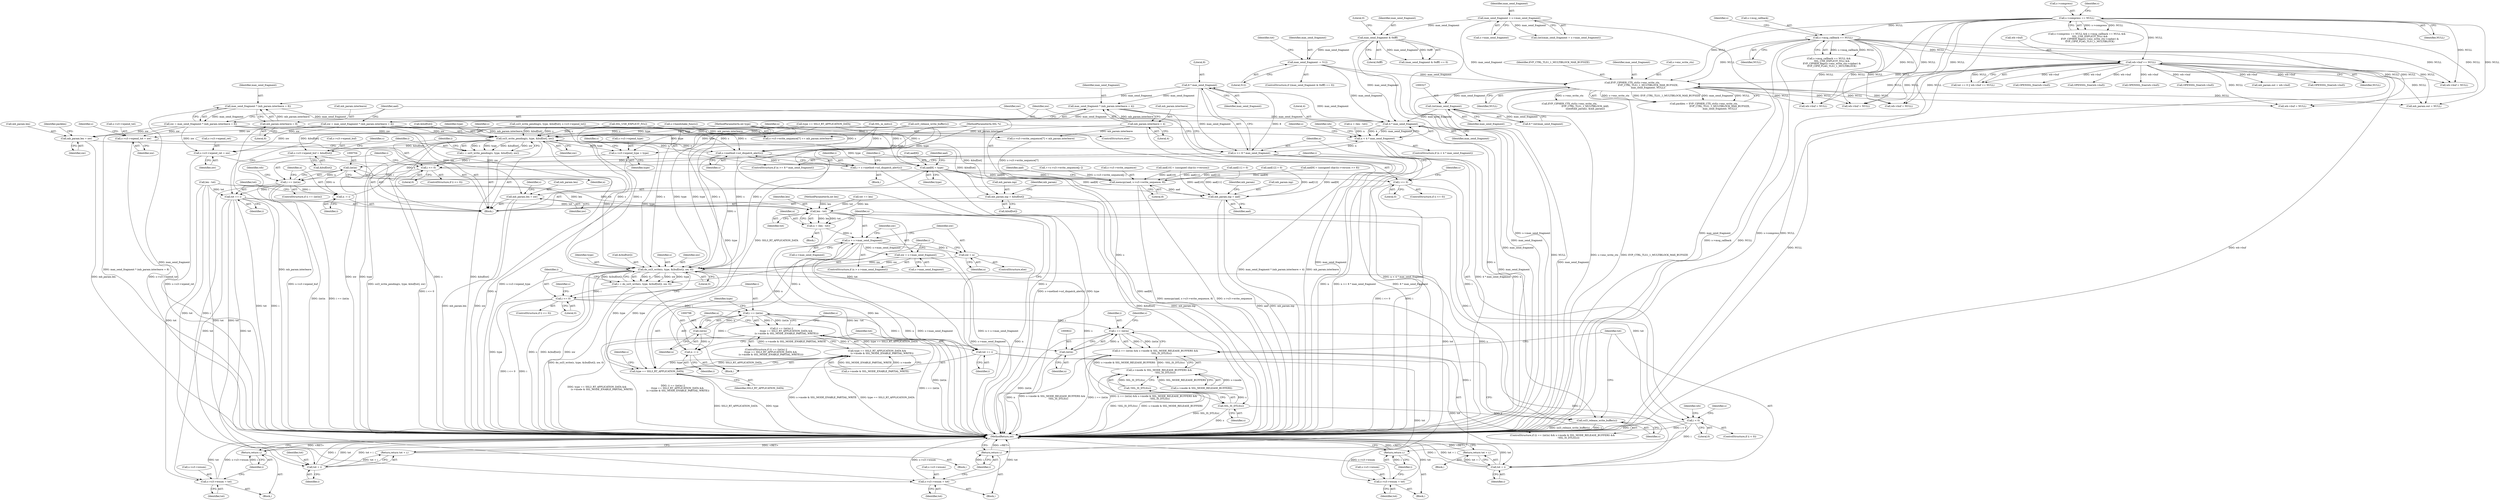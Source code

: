 digraph "0_openssl_77c77f0a1b9f15b869ca3342186dfbedd1119d0e@API" {
"1000428" [label="(Call,8 * max_send_fragment)"];
"1000386" [label="(Call,4 * max_send_fragment)"];
"1000292" [label="(Call,max_send_fragment & 0xfff)"];
"1000258" [label="(Call,max_send_fragment = s->max_send_fragment)"];
"1000433" [label="(Call,max_send_fragment * (mb_param.interleave = 8))"];
"1000428" [label="(Call,8 * max_send_fragment)"];
"1000435" [label="(Call,mb_param.interleave = 8)"];
"1000326" [label="(Call,(int)max_send_fragment)"];
"1000314" [label="(Call,EVP_CIPHER_CTX_ctrl(s->enc_write_ctx,\n                                          EVP_CTRL_TLS1_1_MULTIBLOCK_MAX_BUFSIZE,\n                                          max_send_fragment, NULL))"];
"1000296" [label="(Call,max_send_fragment -= 512)"];
"1000264" [label="(Call,s->compress == NULL)"];
"1000270" [label="(Call,s->msg_callback == NULL)"];
"1000304" [label="(Call,wb->buf == NULL)"];
"1000443" [label="(Call,max_send_fragment * (mb_param.interleave = 4))"];
"1000445" [label="(Call,mb_param.interleave = 4)"];
"1000426" [label="(Call,n >= 8 * max_send_fragment)"];
"1000703" [label="(Call,(int)n)"];
"1000701" [label="(Call,i == (int)n)"];
"1000717" [label="(Call,tot + i)"];
"1000716" [label="(Return,return tot + i;)"];
"1000720" [label="(Call,n -= i)"];
"1000384" [label="(Call,n < 4 * max_send_fragment)"];
"1000723" [label="(Call,tot += i)"];
"1000416" [label="(Call,s->s3->wnum = tot)"];
"1000691" [label="(Call,s->s3->wnum = tot)"];
"1000748" [label="(Call,len - tot)"];
"1000746" [label="(Call,n = (len - tot))"];
"1000754" [label="(Call,n > s->max_send_fragment)"];
"1000759" [label="(Call,nw = s->max_send_fragment)"];
"1000770" [label="(Call,do_ssl3_write(s, type, &(buf[tot]), nw, 0))"];
"1000768" [label="(Call,i = do_ssl3_write(s, type, &(buf[tot]), nw, 0))"];
"1000780" [label="(Call,i <= 0)"];
"1000791" [label="(Return,return i;)"];
"1000795" [label="(Call,i == (int)n)"];
"1000794" [label="(Call,(i == (int)n) ||\n            (type == SSL3_RT_APPLICATION_DATA &&\n             (s->mode & SSL_MODE_ENABLE_PARTIAL_WRITE)))"];
"1000819" [label="(Call,i == (int)n)"];
"1000818" [label="(Call,(i == (int)n) && s->mode & SSL_MODE_RELEASE_BUFFERS &&\n                !SSL_IS_DTLS(s))"];
"1000836" [label="(Call,tot + i)"];
"1000835" [label="(Return,return tot + i;)"];
"1000839" [label="(Call,n -= i)"];
"1000842" [label="(Call,tot += i)"];
"1000784" [label="(Call,s->s3->wnum = tot)"];
"1000801" [label="(Call,type == SSL3_RT_APPLICATION_DATA)"];
"1000800" [label="(Call,type == SSL3_RT_APPLICATION_DATA &&\n             (s->mode & SSL_MODE_ENABLE_PARTIAL_WRITE))"];
"1000831" [label="(Call,SSL_IS_DTLS(s))"];
"1000830" [label="(Call,!SSL_IS_DTLS(s))"];
"1000824" [label="(Call,s->mode & SSL_MODE_RELEASE_BUFFERS &&\n                !SSL_IS_DTLS(s))"];
"1000833" [label="(Call,ssl3_release_write_buffer(s))"];
"1000765" [label="(Call,nw = n)"];
"1000797" [label="(Call,(int)n)"];
"1000821" [label="(Call,(int)n)"];
"1000441" [label="(Call,nw = max_send_fragment * (mb_param.interleave = 4))"];
"1000503" [label="(Call,mb_param.len = nw)"];
"1000557" [label="(Call,mb_param.len = nw)"];
"1000631" [label="(Call,s->s3->wpend_tot = nw)"];
"1000655" [label="(Call,s->s3->wpend_ret = nw)"];
"1000664" [label="(Call,ssl3_write_pending(s, type, &buf[tot], nw))"];
"1000409" [label="(Call,s->method->ssl_dispatch_alert(s))"];
"1000407" [label="(Call,i = s->method->ssl_dispatch_alert(s))"];
"1000412" [label="(Call,i <= 0)"];
"1000423" [label="(Return,return i;)"];
"1000458" [label="(Call,aad[8] = type)"];
"1000450" [label="(Call,memcpy(aad, s->s3->write_sequence, 8))"];
"1000498" [label="(Call,mb_param.inp = aad)"];
"1000549" [label="(Call,mb_param.inp = &buf[tot])"];
"1000638" [label="(Call,s->s3->wpend_buf = &buf[tot])"];
"1000648" [label="(Call,s->s3->wpend_type = type)"];
"1000662" [label="(Call,i = ssl3_write_pending(s, type, &buf[tot], nw))"];
"1000673" [label="(Call,i <= 0)"];
"1000678" [label="(Call,i < 0)"];
"1000698" [label="(Return,return i;)"];
"1000431" [label="(Call,nw = max_send_fragment * (mb_param.interleave = 8))"];
"1000781" [label="(Identifier,i)"];
"1000801" [label="(Call,type == SSL3_RT_APPLICATION_DATA)"];
"1000752" [label="(Block,)"];
"1000769" [label="(Identifier,i)"];
"1000666" [label="(Identifier,type)"];
"1000778" [label="(Literal,0)"];
"1000498" [label="(Call,mb_param.inp = aad)"];
"1000639" [label="(Call,s->s3->wpend_buf)"];
"1000431" [label="(Call,nw = max_send_fragment * (mb_param.interleave = 8))"];
"1000414" [label="(Literal,0)"];
"1000706" [label="(Block,)"];
"1000443" [label="(Call,max_send_fragment * (mb_param.interleave = 4))"];
"1000641" [label="(Identifier,s)"];
"1000276" [label="(Call,SSL_USE_EXPLICIT_IV(s))"];
"1000382" [label="(Block,)"];
"1000779" [label="(ControlStructure,if (i <= 0))"];
"1000800" [label="(Call,type == SSL3_RT_APPLICATION_DATA &&\n             (s->mode & SSL_MODE_ENABLE_PARTIAL_WRITE))"];
"1000817" [label="(ControlStructure,if ((i == (int)n) && s->mode & SSL_MODE_RELEASE_BUFFERS &&\n                !SSL_IS_DTLS(s)))"];
"1000430" [label="(Identifier,max_send_fragment)"];
"1000435" [label="(Call,mb_param.interleave = 8)"];
"1000721" [label="(Identifier,n)"];
"1000450" [label="(Call,memcpy(aad, s->s3->write_sequence, 8))"];
"1000649" [label="(Call,s->s3->wpend_type)"];
"1000178" [label="(Call,s->handshake_func(s))"];
"1000270" [label="(Call,s->msg_callback == NULL)"];
"1000717" [label="(Call,tot + i)"];
"1000268" [label="(Identifier,NULL)"];
"1000716" [label="(Return,return tot + i;)"];
"1000809" [label="(Block,)"];
"1000665" [label="(Identifier,s)"];
"1000248" [label="(Call,type == SSL3_RT_APPLICATION_DATA)"];
"1000314" [label="(Call,EVP_CIPHER_CTX_ctrl(s->enc_write_ctx,\n                                          EVP_CTRL_TLS1_1_MULTIBLOCK_MAX_BUFSIZE,\n                                          max_send_fragment, NULL))"];
"1000724" [label="(Identifier,tot)"];
"1000271" [label="(Call,s->msg_callback)"];
"1000678" [label="(Call,i < 0)"];
"1000378" [label="(Call,len - tot)"];
"1000263" [label="(Call,s->compress == NULL && s->msg_callback == NULL &&\n        SSL_USE_EXPLICIT_IV(s) &&\n        EVP_CIPHER_flags(s->enc_write_ctx->cipher) &\n        EVP_CIPH_FLAG_TLS1_1_MULTIBLOCK)"];
"1000407" [label="(Call,i = s->method->ssl_dispatch_alert(s))"];
"1000260" [label="(Call,s->max_send_fragment)"];
"1000838" [label="(Identifier,i)"];
"1000632" [label="(Call,s->s3->wpend_tot)"];
"1000423" [label="(Return,return i;)"];
"1000694" [label="(Identifier,s)"];
"1000417" [label="(Call,s->s3->wnum)"];
"1000766" [label="(Identifier,nw)"];
"1000388" [label="(Identifier,max_send_fragment)"];
"1000436" [label="(Call,mb_param.interleave)"];
"1000835" [label="(Return,return tot + i;)"];
"1000785" [label="(Call,s->s3->wnum)"];
"1000823" [label="(Identifier,n)"];
"1000777" [label="(Identifier,nw)"];
"1000558" [label="(Call,mb_param.len)"];
"1000458" [label="(Call,aad[8] = type)"];
"1000504" [label="(Call,mb_param.len)"];
"1000403" [label="(Identifier,s)"];
"1000457" [label="(Literal,8)"];
"1000782" [label="(Literal,0)"];
"1000722" [label="(Identifier,i)"];
"1000256" [label="(Call,(int)(max_send_fragment = s->max_send_fragment))"];
"1000384" [label="(Call,n < 4 * max_send_fragment)"];
"1000654" [label="(Identifier,type)"];
"1000406" [label="(Block,)"];
"1000749" [label="(Identifier,len)"];
"1000818" [label="(Call,(i == (int)n) && s->mode & SSL_MODE_RELEASE_BUFFERS &&\n                !SSL_IS_DTLS(s))"];
"1000320" [label="(Identifier,NULL)"];
"1000700" [label="(ControlStructure,if (i == (int)n))"];
"1000842" [label="(Call,tot += i)"];
"1000387" [label="(Literal,4)"];
"1000427" [label="(Identifier,n)"];
"1000692" [label="(Call,s->s3->wnum)"];
"1000824" [label="(Call,s->mode & SSL_MODE_RELEASE_BUFFERS &&\n                !SSL_IS_DTLS(s))"];
"1000549" [label="(Call,mb_param.inp = &buf[tot])"];
"1000446" [label="(Call,mb_param.interleave)"];
"1000463" [label="(Call,aad[9] = (unsigned char)(s->version >> 8))"];
"1000796" [label="(Identifier,i)"];
"1000559" [label="(Identifier,mb_param)"];
"1000804" [label="(Call,s->mode & SSL_MODE_ENABLE_PARTIAL_WRITE)"];
"1000728" [label="(Call,tot == len)"];
"1000836" [label="(Call,tot + i)"];
"1000844" [label="(Identifier,i)"];
"1000121" [label="(Block,)"];
"1000561" [label="(Identifier,nw)"];
"1000651" [label="(Identifier,s)"];
"1000449" [label="(Literal,4)"];
"1000509" [label="(Identifier,packlen)"];
"1000746" [label="(Call,n = (len - tot))"];
"1000502" [label="(Identifier,aad)"];
"1000759" [label="(Call,nw = s->max_send_fragment)"];
"1000682" [label="(Call,OPENSSL_free(wb->buf))"];
"1000434" [label="(Identifier,max_send_fragment)"];
"1000790" [label="(Identifier,tot)"];
"1000439" [label="(Literal,8)"];
"1000676" [label="(Block,)"];
"1000720" [label="(Call,n -= i)"];
"1000442" [label="(Identifier,nw)"];
"1000664" [label="(Call,ssl3_write_pending(s, type, &buf[tot], nw))"];
"1000767" [label="(Identifier,n)"];
"1000319" [label="(Identifier,max_send_fragment)"];
"1000326" [label="(Call,(int)max_send_fragment)"];
"1000433" [label="(Call,max_send_fragment * (mb_param.interleave = 8))"];
"1000510" [label="(Call,EVP_CIPHER_CTX_ctrl(s->enc_write_ctx,\n                                          EVP_CTRL_TLS1_1_MULTIBLOCK_AAD,\n                                          sizeof(mb_param), &mb_param))"];
"1000415" [label="(Block,)"];
"1000536" [label="(Call,wb->buf = NULL)"];
"1000845" [label="(MethodReturn,int)"];
"1000429" [label="(Literal,8)"];
"1000673" [label="(Call,i <= 0)"];
"1000718" [label="(Identifier,tot)"];
"1000754" [label="(Call,n > s->max_send_fragment)"];
"1000702" [label="(Identifier,i)"];
"1000532" [label="(Call,OPENSSL_free(wb->buf))"];
"1000474" [label="(Call,aad[10] = (unsigned char)(s->version))"];
"1000503" [label="(Call,mb_param.len = nw)"];
"1000843" [label="(Identifier,tot)"];
"1000304" [label="(Call,wb->buf == NULL)"];
"1000644" [label="(Call,&buf[tot])"];
"1000655" [label="(Call,s->s3->wpend_ret = nw)"];
"1000269" [label="(Call,s->msg_callback == NULL &&\n        SSL_USE_EXPLICIT_IV(s) &&\n        EVP_CIPHER_flags(s->enc_write_ctx->cipher) &\n        EVP_CIPH_FLAG_TLS1_1_MULTIBLOCK)"];
"1000312" [label="(Call,packlen = EVP_CIPHER_CTX_ctrl(s->enc_write_ctx,\n                                          EVP_CTRL_TLS1_1_MULTIBLOCK_MAX_BUFSIZE,\n                                          max_send_fragment, NULL))"];
"1000419" [label="(Identifier,s)"];
"1000315" [label="(Call,s->enc_write_ctx)"];
"1000392" [label="(Identifier,wb)"];
"1000408" [label="(Identifier,i)"];
"1000441" [label="(Call,nw = max_send_fragment * (mb_param.interleave = 4))"];
"1000711" [label="(Call,wb->buf = NULL)"];
"1000432" [label="(Identifier,nw)"];
"1000297" [label="(Identifier,max_send_fragment)"];
"1000723" [label="(Call,tot += i)"];
"1000761" [label="(Call,s->max_send_fragment)"];
"1000328" [label="(Identifier,max_send_fragment)"];
"1000488" [label="(Call,aad[12] = 0)"];
"1000295" [label="(Literal,0)"];
"1000791" [label="(Return,return i;)"];
"1000440" [label="(ControlStructure,else)"];
"1000831" [label="(Call,SSL_IS_DTLS(s))"];
"1000770" [label="(Call,do_ssl3_write(s, type, &(buf[tot]), nw, 0))"];
"1000383" [label="(ControlStructure,if (n < 4 * max_send_fragment))"];
"1000318" [label="(Identifier,EVP_CTRL_TLS1_1_MULTIBLOCK_MAX_BUFSIZE)"];
"1000792" [label="(Identifier,i)"];
"1000802" [label="(Identifier,type)"];
"1000451" [label="(Identifier,aad)"];
"1000277" [label="(Identifier,s)"];
"1000819" [label="(Call,i == (int)n)"];
"1000703" [label="(Call,(int)n)"];
"1000701" [label="(Call,i == (int)n)"];
"1000661" [label="(Identifier,nw)"];
"1000820" [label="(Identifier,i)"];
"1000557" [label="(Call,mb_param.len = nw)"];
"1000663" [label="(Identifier,i)"];
"1000294" [label="(Literal,0xfff)"];
"1000667" [label="(Call,&buf[tot])"];
"1000411" [label="(ControlStructure,if (i <= 0))"];
"1000698" [label="(Return,return i;)"];
"1000675" [label="(Literal,0)"];
"1000305" [label="(Call,wb->buf)"];
"1000542" [label="(Call,mb_param.out = wb->buf)"];
"1000292" [label="(Call,max_send_fragment & 0xfff)"];
"1000699" [label="(Identifier,i)"];
"1000274" [label="(Identifier,NULL)"];
"1000834" [label="(Identifier,s)"];
"1000672" [label="(ControlStructure,if (i <= 0))"];
"1000784" [label="(Call,s->s3->wnum = tot)"];
"1000365" [label="(Call,OPENSSL_free(wb->buf))"];
"1000324" [label="(Call,8 * (int)max_send_fragment)"];
"1000765" [label="(Call,nw = n)"];
"1000686" [label="(Call,wb->buf = NULL)"];
"1000483" [label="(Call,aad[11] = 0)"];
"1000308" [label="(Identifier,NULL)"];
"1000507" [label="(Identifier,nw)"];
"1000803" [label="(Identifier,SSL3_RT_APPLICATION_DATA)"];
"1000118" [label="(MethodParameterIn,int type)"];
"1000825" [label="(Call,s->mode & SSL_MODE_RELEASE_BUFFERS)"];
"1000577" [label="(Call,s->s3->write_sequence[7] += mb_param.interleave)"];
"1000376" [label="(Call,n = (len - tot))"];
"1000797" [label="(Call,(int)n)"];
"1000794" [label="(Call,(i == (int)n) ||\n            (type == SSL3_RT_APPLICATION_DATA &&\n             (s->mode & SSL_MODE_ENABLE_PARTIAL_WRITE)))"];
"1000465" [label="(Identifier,aad)"];
"1000832" [label="(Identifier,s)"];
"1000662" [label="(Call,i = ssl3_write_pending(s, type, &buf[tot], nw))"];
"1000753" [label="(ControlStructure,if (n > s->max_send_fragment))"];
"1000840" [label="(Identifier,n)"];
"1000369" [label="(Call,wb->buf = NULL)"];
"1000806" [label="(Identifier,s)"];
"1000750" [label="(Identifier,tot)"];
"1000120" [label="(MethodParameterIn,int len)"];
"1000264" [label="(Call,s->compress == NULL)"];
"1000410" [label="(Identifier,s)"];
"1000117" [label="(MethodParameterIn,SSL *s)"];
"1000426" [label="(Call,n >= 8 * max_send_fragment)"];
"1000837" [label="(Identifier,tot)"];
"1000272" [label="(Identifier,s)"];
"1000638" [label="(Call,s->s3->wpend_buf = &buf[tot])"];
"1000631" [label="(Call,s->s3->wpend_tot = nw)"];
"1000505" [label="(Identifier,mb_param)"];
"1000813" [label="(Identifier,s)"];
"1000300" [label="(Call,tot == 0 || wb->buf == NULL)"];
"1000409" [label="(Call,s->method->ssl_dispatch_alert(s))"];
"1000293" [label="(Identifier,max_send_fragment)"];
"1000707" [label="(Call,OPENSSL_free(wb->buf))"];
"1000258" [label="(Call,max_send_fragment = s->max_send_fragment)"];
"1000416" [label="(Call,s->s3->wnum = tot)"];
"1000833" [label="(Call,ssl3_release_write_buffer(s))"];
"1000444" [label="(Identifier,max_send_fragment)"];
"1000425" [label="(ControlStructure,if (n >= 8 * max_send_fragment))"];
"1000428" [label="(Call,8 * max_send_fragment)"];
"1000719" [label="(Identifier,i)"];
"1000413" [label="(Identifier,i)"];
"1000830" [label="(Call,!SSL_IS_DTLS(s))"];
"1000674" [label="(Identifier,i)"];
"1000772" [label="(Identifier,type)"];
"1000677" [label="(ControlStructure,if (i < 0))"];
"1000394" [label="(Call,wb->buf = NULL)"];
"1000656" [label="(Call,s->s3->wpend_ret)"];
"1000793" [label="(ControlStructure,if ((i == (int)n) ||\n            (type == SSL3_RT_APPLICATION_DATA &&\n             (s->mode & SSL_MODE_ENABLE_PARTIAL_WRITE))))"];
"1000756" [label="(Call,s->max_send_fragment)"];
"1000783" [label="(Block,)"];
"1000705" [label="(Identifier,n)"];
"1000296" [label="(Call,max_send_fragment -= 512)"];
"1000589" [label="(Call,s->s3->write_sequence[7] < mb_param.interleave)"];
"1000290" [label="(ControlStructure,if ((max_send_fragment & 0xfff) == 0))"];
"1000841" [label="(Identifier,i)"];
"1000671" [label="(Identifier,nw)"];
"1000462" [label="(Identifier,type)"];
"1000291" [label="(Call,(max_send_fragment & 0xfff) == 0)"];
"1000773" [label="(Call,&(buf[tot]))"];
"1000459" [label="(Call,aad[8])"];
"1000298" [label="(Literal,512)"];
"1000265" [label="(Call,s->compress)"];
"1000310" [label="(Call,ssl3_release_write_buffer(s))"];
"1000611" [label="(Call,++s->s3->write_sequence[j--])"];
"1000424" [label="(Identifier,i)"];
"1000566" [label="(Identifier,s)"];
"1000169" [label="(Call,SSL_in_init(s))"];
"1000764" [label="(ControlStructure,else)"];
"1000412" [label="(Call,i <= 0)"];
"1000799" [label="(Identifier,n)"];
"1000259" [label="(Identifier,max_send_fragment)"];
"1000553" [label="(Call,&buf[tot])"];
"1000550" [label="(Call,mb_param.inp)"];
"1000795" [label="(Call,i == (int)n)"];
"1000748" [label="(Call,len - tot)"];
"1000386" [label="(Call,4 * max_send_fragment)"];
"1000780" [label="(Call,i <= 0)"];
"1000658" [label="(Identifier,s)"];
"1000452" [label="(Call,s->s3->write_sequence)"];
"1000390" [label="(Call,OPENSSL_free(wb->buf))"];
"1000755" [label="(Identifier,n)"];
"1000493" [label="(Call,mb_param.out = NULL)"];
"1000760" [label="(Identifier,nw)"];
"1000771" [label="(Identifier,s)"];
"1000768" [label="(Call,i = do_ssl3_write(s, type, &(buf[tot]), nw, 0))"];
"1000648" [label="(Call,s->s3->wpend_type = type)"];
"1000679" [label="(Identifier,i)"];
"1000691" [label="(Call,s->s3->wnum = tot)"];
"1000684" [label="(Identifier,wb)"];
"1000217" [label="(Call,ssl3_write_pending(s, type, &buf[tot], s->s3->wpend_tot))"];
"1000787" [label="(Identifier,s)"];
"1000445" [label="(Call,mb_param.interleave = 4)"];
"1000460" [label="(Identifier,aad)"];
"1000680" [label="(Literal,0)"];
"1000302" [label="(Identifier,tot)"];
"1000709" [label="(Identifier,wb)"];
"1000827" [label="(Identifier,s)"];
"1000821" [label="(Call,(int)n)"];
"1000385" [label="(Identifier,n)"];
"1000697" [label="(Identifier,tot)"];
"1000637" [label="(Identifier,nw)"];
"1000499" [label="(Call,mb_param.inp)"];
"1000725" [label="(Identifier,i)"];
"1000747" [label="(Identifier,n)"];
"1000839" [label="(Call,n -= i)"];
"1000422" [label="(Identifier,tot)"];
"1000428" -> "1000426"  [label="AST: "];
"1000428" -> "1000430"  [label="CFG: "];
"1000429" -> "1000428"  [label="AST: "];
"1000430" -> "1000428"  [label="AST: "];
"1000426" -> "1000428"  [label="CFG: "];
"1000428" -> "1000426"  [label="DDG: 8"];
"1000428" -> "1000426"  [label="DDG: max_send_fragment"];
"1000386" -> "1000428"  [label="DDG: max_send_fragment"];
"1000428" -> "1000433"  [label="DDG: max_send_fragment"];
"1000428" -> "1000443"  [label="DDG: max_send_fragment"];
"1000386" -> "1000384"  [label="AST: "];
"1000386" -> "1000388"  [label="CFG: "];
"1000387" -> "1000386"  [label="AST: "];
"1000388" -> "1000386"  [label="AST: "];
"1000384" -> "1000386"  [label="CFG: "];
"1000386" -> "1000845"  [label="DDG: max_send_fragment"];
"1000386" -> "1000384"  [label="DDG: 4"];
"1000386" -> "1000384"  [label="DDG: max_send_fragment"];
"1000292" -> "1000386"  [label="DDG: max_send_fragment"];
"1000433" -> "1000386"  [label="DDG: max_send_fragment"];
"1000326" -> "1000386"  [label="DDG: max_send_fragment"];
"1000296" -> "1000386"  [label="DDG: max_send_fragment"];
"1000443" -> "1000386"  [label="DDG: max_send_fragment"];
"1000292" -> "1000291"  [label="AST: "];
"1000292" -> "1000294"  [label="CFG: "];
"1000293" -> "1000292"  [label="AST: "];
"1000294" -> "1000292"  [label="AST: "];
"1000295" -> "1000292"  [label="CFG: "];
"1000292" -> "1000845"  [label="DDG: max_send_fragment"];
"1000292" -> "1000291"  [label="DDG: max_send_fragment"];
"1000292" -> "1000291"  [label="DDG: 0xfff"];
"1000258" -> "1000292"  [label="DDG: max_send_fragment"];
"1000292" -> "1000296"  [label="DDG: max_send_fragment"];
"1000292" -> "1000314"  [label="DDG: max_send_fragment"];
"1000258" -> "1000256"  [label="AST: "];
"1000258" -> "1000260"  [label="CFG: "];
"1000259" -> "1000258"  [label="AST: "];
"1000260" -> "1000258"  [label="AST: "];
"1000256" -> "1000258"  [label="CFG: "];
"1000258" -> "1000845"  [label="DDG: max_send_fragment"];
"1000258" -> "1000845"  [label="DDG: s->max_send_fragment"];
"1000258" -> "1000256"  [label="DDG: max_send_fragment"];
"1000433" -> "1000431"  [label="AST: "];
"1000433" -> "1000435"  [label="CFG: "];
"1000434" -> "1000433"  [label="AST: "];
"1000435" -> "1000433"  [label="AST: "];
"1000431" -> "1000433"  [label="CFG: "];
"1000433" -> "1000845"  [label="DDG: max_send_fragment"];
"1000433" -> "1000431"  [label="DDG: max_send_fragment"];
"1000435" -> "1000433"  [label="DDG: mb_param.interleave"];
"1000435" -> "1000439"  [label="CFG: "];
"1000436" -> "1000435"  [label="AST: "];
"1000439" -> "1000435"  [label="AST: "];
"1000435" -> "1000845"  [label="DDG: mb_param.interleave"];
"1000435" -> "1000577"  [label="DDG: mb_param.interleave"];
"1000435" -> "1000589"  [label="DDG: mb_param.interleave"];
"1000326" -> "1000324"  [label="AST: "];
"1000326" -> "1000328"  [label="CFG: "];
"1000327" -> "1000326"  [label="AST: "];
"1000328" -> "1000326"  [label="AST: "];
"1000324" -> "1000326"  [label="CFG: "];
"1000326" -> "1000845"  [label="DDG: max_send_fragment"];
"1000326" -> "1000324"  [label="DDG: max_send_fragment"];
"1000314" -> "1000326"  [label="DDG: max_send_fragment"];
"1000314" -> "1000312"  [label="AST: "];
"1000314" -> "1000320"  [label="CFG: "];
"1000315" -> "1000314"  [label="AST: "];
"1000318" -> "1000314"  [label="AST: "];
"1000319" -> "1000314"  [label="AST: "];
"1000320" -> "1000314"  [label="AST: "];
"1000312" -> "1000314"  [label="CFG: "];
"1000314" -> "1000845"  [label="DDG: s->enc_write_ctx"];
"1000314" -> "1000845"  [label="DDG: EVP_CTRL_TLS1_1_MULTIBLOCK_MAX_BUFSIZE"];
"1000314" -> "1000845"  [label="DDG: NULL"];
"1000314" -> "1000312"  [label="DDG: s->enc_write_ctx"];
"1000314" -> "1000312"  [label="DDG: EVP_CTRL_TLS1_1_MULTIBLOCK_MAX_BUFSIZE"];
"1000314" -> "1000312"  [label="DDG: max_send_fragment"];
"1000314" -> "1000312"  [label="DDG: NULL"];
"1000296" -> "1000314"  [label="DDG: max_send_fragment"];
"1000264" -> "1000314"  [label="DDG: NULL"];
"1000270" -> "1000314"  [label="DDG: NULL"];
"1000304" -> "1000314"  [label="DDG: NULL"];
"1000314" -> "1000394"  [label="DDG: NULL"];
"1000314" -> "1000493"  [label="DDG: NULL"];
"1000314" -> "1000510"  [label="DDG: s->enc_write_ctx"];
"1000314" -> "1000536"  [label="DDG: NULL"];
"1000314" -> "1000686"  [label="DDG: NULL"];
"1000314" -> "1000711"  [label="DDG: NULL"];
"1000296" -> "1000290"  [label="AST: "];
"1000296" -> "1000298"  [label="CFG: "];
"1000297" -> "1000296"  [label="AST: "];
"1000298" -> "1000296"  [label="AST: "];
"1000302" -> "1000296"  [label="CFG: "];
"1000296" -> "1000845"  [label="DDG: max_send_fragment"];
"1000264" -> "1000263"  [label="AST: "];
"1000264" -> "1000268"  [label="CFG: "];
"1000265" -> "1000264"  [label="AST: "];
"1000268" -> "1000264"  [label="AST: "];
"1000272" -> "1000264"  [label="CFG: "];
"1000263" -> "1000264"  [label="CFG: "];
"1000264" -> "1000845"  [label="DDG: s->compress"];
"1000264" -> "1000845"  [label="DDG: NULL"];
"1000264" -> "1000263"  [label="DDG: s->compress"];
"1000264" -> "1000263"  [label="DDG: NULL"];
"1000264" -> "1000270"  [label="DDG: NULL"];
"1000264" -> "1000304"  [label="DDG: NULL"];
"1000264" -> "1000369"  [label="DDG: NULL"];
"1000264" -> "1000394"  [label="DDG: NULL"];
"1000264" -> "1000493"  [label="DDG: NULL"];
"1000264" -> "1000536"  [label="DDG: NULL"];
"1000264" -> "1000686"  [label="DDG: NULL"];
"1000264" -> "1000711"  [label="DDG: NULL"];
"1000270" -> "1000269"  [label="AST: "];
"1000270" -> "1000274"  [label="CFG: "];
"1000271" -> "1000270"  [label="AST: "];
"1000274" -> "1000270"  [label="AST: "];
"1000277" -> "1000270"  [label="CFG: "];
"1000269" -> "1000270"  [label="CFG: "];
"1000270" -> "1000845"  [label="DDG: NULL"];
"1000270" -> "1000845"  [label="DDG: s->msg_callback"];
"1000270" -> "1000269"  [label="DDG: s->msg_callback"];
"1000270" -> "1000269"  [label="DDG: NULL"];
"1000270" -> "1000304"  [label="DDG: NULL"];
"1000270" -> "1000369"  [label="DDG: NULL"];
"1000270" -> "1000394"  [label="DDG: NULL"];
"1000270" -> "1000493"  [label="DDG: NULL"];
"1000270" -> "1000536"  [label="DDG: NULL"];
"1000270" -> "1000686"  [label="DDG: NULL"];
"1000270" -> "1000711"  [label="DDG: NULL"];
"1000304" -> "1000300"  [label="AST: "];
"1000304" -> "1000308"  [label="CFG: "];
"1000305" -> "1000304"  [label="AST: "];
"1000308" -> "1000304"  [label="AST: "];
"1000300" -> "1000304"  [label="CFG: "];
"1000304" -> "1000845"  [label="DDG: wb->buf"];
"1000304" -> "1000845"  [label="DDG: NULL"];
"1000304" -> "1000300"  [label="DDG: wb->buf"];
"1000304" -> "1000300"  [label="DDG: NULL"];
"1000304" -> "1000365"  [label="DDG: wb->buf"];
"1000304" -> "1000369"  [label="DDG: NULL"];
"1000304" -> "1000390"  [label="DDG: wb->buf"];
"1000304" -> "1000394"  [label="DDG: NULL"];
"1000304" -> "1000493"  [label="DDG: NULL"];
"1000304" -> "1000532"  [label="DDG: wb->buf"];
"1000304" -> "1000536"  [label="DDG: NULL"];
"1000304" -> "1000542"  [label="DDG: wb->buf"];
"1000304" -> "1000682"  [label="DDG: wb->buf"];
"1000304" -> "1000686"  [label="DDG: NULL"];
"1000304" -> "1000707"  [label="DDG: wb->buf"];
"1000304" -> "1000711"  [label="DDG: NULL"];
"1000443" -> "1000441"  [label="AST: "];
"1000443" -> "1000445"  [label="CFG: "];
"1000444" -> "1000443"  [label="AST: "];
"1000445" -> "1000443"  [label="AST: "];
"1000441" -> "1000443"  [label="CFG: "];
"1000443" -> "1000845"  [label="DDG: max_send_fragment"];
"1000443" -> "1000441"  [label="DDG: max_send_fragment"];
"1000445" -> "1000443"  [label="DDG: mb_param.interleave"];
"1000445" -> "1000449"  [label="CFG: "];
"1000446" -> "1000445"  [label="AST: "];
"1000449" -> "1000445"  [label="AST: "];
"1000445" -> "1000845"  [label="DDG: mb_param.interleave"];
"1000445" -> "1000577"  [label="DDG: mb_param.interleave"];
"1000445" -> "1000589"  [label="DDG: mb_param.interleave"];
"1000426" -> "1000425"  [label="AST: "];
"1000427" -> "1000426"  [label="AST: "];
"1000432" -> "1000426"  [label="CFG: "];
"1000442" -> "1000426"  [label="CFG: "];
"1000426" -> "1000845"  [label="DDG: 8 * max_send_fragment"];
"1000426" -> "1000845"  [label="DDG: n"];
"1000426" -> "1000845"  [label="DDG: n >= 8 * max_send_fragment"];
"1000384" -> "1000426"  [label="DDG: n"];
"1000426" -> "1000703"  [label="DDG: n"];
"1000703" -> "1000701"  [label="AST: "];
"1000703" -> "1000705"  [label="CFG: "];
"1000704" -> "1000703"  [label="AST: "];
"1000705" -> "1000703"  [label="AST: "];
"1000701" -> "1000703"  [label="CFG: "];
"1000703" -> "1000845"  [label="DDG: n"];
"1000703" -> "1000701"  [label="DDG: n"];
"1000703" -> "1000720"  [label="DDG: n"];
"1000701" -> "1000700"  [label="AST: "];
"1000702" -> "1000701"  [label="AST: "];
"1000709" -> "1000701"  [label="CFG: "];
"1000721" -> "1000701"  [label="CFG: "];
"1000701" -> "1000845"  [label="DDG: i == (int)n"];
"1000701" -> "1000845"  [label="DDG: (int)n"];
"1000673" -> "1000701"  [label="DDG: i"];
"1000701" -> "1000717"  [label="DDG: i"];
"1000701" -> "1000720"  [label="DDG: i"];
"1000701" -> "1000723"  [label="DDG: i"];
"1000717" -> "1000716"  [label="AST: "];
"1000717" -> "1000719"  [label="CFG: "];
"1000718" -> "1000717"  [label="AST: "];
"1000719" -> "1000717"  [label="AST: "];
"1000716" -> "1000717"  [label="CFG: "];
"1000717" -> "1000845"  [label="DDG: tot + i"];
"1000717" -> "1000845"  [label="DDG: i"];
"1000717" -> "1000845"  [label="DDG: tot"];
"1000717" -> "1000716"  [label="DDG: tot + i"];
"1000723" -> "1000717"  [label="DDG: tot"];
"1000378" -> "1000717"  [label="DDG: tot"];
"1000716" -> "1000706"  [label="AST: "];
"1000845" -> "1000716"  [label="CFG: "];
"1000716" -> "1000845"  [label="DDG: <RET>"];
"1000720" -> "1000382"  [label="AST: "];
"1000720" -> "1000722"  [label="CFG: "];
"1000721" -> "1000720"  [label="AST: "];
"1000722" -> "1000720"  [label="AST: "];
"1000724" -> "1000720"  [label="CFG: "];
"1000720" -> "1000384"  [label="DDG: n"];
"1000384" -> "1000383"  [label="AST: "];
"1000385" -> "1000384"  [label="AST: "];
"1000392" -> "1000384"  [label="CFG: "];
"1000403" -> "1000384"  [label="CFG: "];
"1000384" -> "1000845"  [label="DDG: n < 4 * max_send_fragment"];
"1000384" -> "1000845"  [label="DDG: 4 * max_send_fragment"];
"1000384" -> "1000845"  [label="DDG: n"];
"1000376" -> "1000384"  [label="DDG: n"];
"1000723" -> "1000382"  [label="AST: "];
"1000723" -> "1000725"  [label="CFG: "];
"1000724" -> "1000723"  [label="AST: "];
"1000725" -> "1000723"  [label="AST: "];
"1000385" -> "1000723"  [label="CFG: "];
"1000723" -> "1000845"  [label="DDG: tot"];
"1000723" -> "1000845"  [label="DDG: i"];
"1000723" -> "1000416"  [label="DDG: tot"];
"1000723" -> "1000691"  [label="DDG: tot"];
"1000378" -> "1000723"  [label="DDG: tot"];
"1000723" -> "1000748"  [label="DDG: tot"];
"1000416" -> "1000415"  [label="AST: "];
"1000416" -> "1000422"  [label="CFG: "];
"1000417" -> "1000416"  [label="AST: "];
"1000422" -> "1000416"  [label="AST: "];
"1000424" -> "1000416"  [label="CFG: "];
"1000416" -> "1000845"  [label="DDG: tot"];
"1000416" -> "1000845"  [label="DDG: s->s3->wnum"];
"1000378" -> "1000416"  [label="DDG: tot"];
"1000691" -> "1000676"  [label="AST: "];
"1000691" -> "1000697"  [label="CFG: "];
"1000692" -> "1000691"  [label="AST: "];
"1000697" -> "1000691"  [label="AST: "];
"1000699" -> "1000691"  [label="CFG: "];
"1000691" -> "1000845"  [label="DDG: tot"];
"1000691" -> "1000845"  [label="DDG: s->s3->wnum"];
"1000378" -> "1000691"  [label="DDG: tot"];
"1000748" -> "1000746"  [label="AST: "];
"1000748" -> "1000750"  [label="CFG: "];
"1000749" -> "1000748"  [label="AST: "];
"1000750" -> "1000748"  [label="AST: "];
"1000746" -> "1000748"  [label="CFG: "];
"1000748" -> "1000845"  [label="DDG: len"];
"1000748" -> "1000746"  [label="DDG: len"];
"1000748" -> "1000746"  [label="DDG: tot"];
"1000728" -> "1000748"  [label="DDG: len"];
"1000728" -> "1000748"  [label="DDG: tot"];
"1000378" -> "1000748"  [label="DDG: len"];
"1000378" -> "1000748"  [label="DDG: tot"];
"1000120" -> "1000748"  [label="DDG: len"];
"1000748" -> "1000784"  [label="DDG: tot"];
"1000748" -> "1000836"  [label="DDG: tot"];
"1000748" -> "1000842"  [label="DDG: tot"];
"1000746" -> "1000121"  [label="AST: "];
"1000747" -> "1000746"  [label="AST: "];
"1000755" -> "1000746"  [label="CFG: "];
"1000746" -> "1000845"  [label="DDG: len - tot"];
"1000746" -> "1000754"  [label="DDG: n"];
"1000754" -> "1000753"  [label="AST: "];
"1000754" -> "1000756"  [label="CFG: "];
"1000755" -> "1000754"  [label="AST: "];
"1000756" -> "1000754"  [label="AST: "];
"1000760" -> "1000754"  [label="CFG: "];
"1000766" -> "1000754"  [label="CFG: "];
"1000754" -> "1000845"  [label="DDG: n > s->max_send_fragment"];
"1000754" -> "1000845"  [label="DDG: n"];
"1000754" -> "1000845"  [label="DDG: s->max_send_fragment"];
"1000839" -> "1000754"  [label="DDG: n"];
"1000754" -> "1000759"  [label="DDG: s->max_send_fragment"];
"1000754" -> "1000765"  [label="DDG: n"];
"1000754" -> "1000797"  [label="DDG: n"];
"1000759" -> "1000753"  [label="AST: "];
"1000759" -> "1000761"  [label="CFG: "];
"1000760" -> "1000759"  [label="AST: "];
"1000761" -> "1000759"  [label="AST: "];
"1000769" -> "1000759"  [label="CFG: "];
"1000759" -> "1000845"  [label="DDG: s->max_send_fragment"];
"1000759" -> "1000770"  [label="DDG: nw"];
"1000770" -> "1000768"  [label="AST: "];
"1000770" -> "1000778"  [label="CFG: "];
"1000771" -> "1000770"  [label="AST: "];
"1000772" -> "1000770"  [label="AST: "];
"1000773" -> "1000770"  [label="AST: "];
"1000777" -> "1000770"  [label="AST: "];
"1000778" -> "1000770"  [label="AST: "];
"1000768" -> "1000770"  [label="CFG: "];
"1000770" -> "1000845"  [label="DDG: &(buf[tot])"];
"1000770" -> "1000845"  [label="DDG: nw"];
"1000770" -> "1000845"  [label="DDG: type"];
"1000770" -> "1000845"  [label="DDG: s"];
"1000770" -> "1000768"  [label="DDG: 0"];
"1000770" -> "1000768"  [label="DDG: s"];
"1000770" -> "1000768"  [label="DDG: nw"];
"1000770" -> "1000768"  [label="DDG: type"];
"1000770" -> "1000768"  [label="DDG: &(buf[tot])"];
"1000178" -> "1000770"  [label="DDG: s"];
"1000310" -> "1000770"  [label="DDG: s"];
"1000217" -> "1000770"  [label="DDG: s"];
"1000409" -> "1000770"  [label="DDG: s"];
"1000276" -> "1000770"  [label="DDG: s"];
"1000169" -> "1000770"  [label="DDG: s"];
"1000664" -> "1000770"  [label="DDG: s"];
"1000664" -> "1000770"  [label="DDG: type"];
"1000117" -> "1000770"  [label="DDG: s"];
"1000801" -> "1000770"  [label="DDG: type"];
"1000248" -> "1000770"  [label="DDG: type"];
"1000118" -> "1000770"  [label="DDG: type"];
"1000765" -> "1000770"  [label="DDG: nw"];
"1000770" -> "1000801"  [label="DDG: type"];
"1000770" -> "1000831"  [label="DDG: s"];
"1000770" -> "1000833"  [label="DDG: s"];
"1000768" -> "1000752"  [label="AST: "];
"1000769" -> "1000768"  [label="AST: "];
"1000781" -> "1000768"  [label="CFG: "];
"1000768" -> "1000845"  [label="DDG: do_ssl3_write(s, type, &(buf[tot]), nw, 0)"];
"1000768" -> "1000780"  [label="DDG: i"];
"1000780" -> "1000779"  [label="AST: "];
"1000780" -> "1000782"  [label="CFG: "];
"1000781" -> "1000780"  [label="AST: "];
"1000782" -> "1000780"  [label="AST: "];
"1000787" -> "1000780"  [label="CFG: "];
"1000796" -> "1000780"  [label="CFG: "];
"1000780" -> "1000845"  [label="DDG: i <= 0"];
"1000780" -> "1000845"  [label="DDG: i"];
"1000780" -> "1000791"  [label="DDG: i"];
"1000780" -> "1000795"  [label="DDG: i"];
"1000791" -> "1000783"  [label="AST: "];
"1000791" -> "1000792"  [label="CFG: "];
"1000792" -> "1000791"  [label="AST: "];
"1000845" -> "1000791"  [label="CFG: "];
"1000791" -> "1000845"  [label="DDG: <RET>"];
"1000792" -> "1000791"  [label="DDG: i"];
"1000795" -> "1000794"  [label="AST: "];
"1000795" -> "1000797"  [label="CFG: "];
"1000796" -> "1000795"  [label="AST: "];
"1000797" -> "1000795"  [label="AST: "];
"1000802" -> "1000795"  [label="CFG: "];
"1000794" -> "1000795"  [label="CFG: "];
"1000795" -> "1000845"  [label="DDG: (int)n"];
"1000795" -> "1000794"  [label="DDG: i"];
"1000795" -> "1000794"  [label="DDG: (int)n"];
"1000797" -> "1000795"  [label="DDG: n"];
"1000795" -> "1000819"  [label="DDG: i"];
"1000795" -> "1000839"  [label="DDG: i"];
"1000795" -> "1000842"  [label="DDG: i"];
"1000794" -> "1000793"  [label="AST: "];
"1000794" -> "1000800"  [label="CFG: "];
"1000800" -> "1000794"  [label="AST: "];
"1000813" -> "1000794"  [label="CFG: "];
"1000840" -> "1000794"  [label="CFG: "];
"1000794" -> "1000845"  [label="DDG: i == (int)n"];
"1000794" -> "1000845"  [label="DDG: type == SSL3_RT_APPLICATION_DATA &&\n             (s->mode & SSL_MODE_ENABLE_PARTIAL_WRITE)"];
"1000794" -> "1000845"  [label="DDG: (i == (int)n) ||\n            (type == SSL3_RT_APPLICATION_DATA &&\n             (s->mode & SSL_MODE_ENABLE_PARTIAL_WRITE))"];
"1000800" -> "1000794"  [label="DDG: type == SSL3_RT_APPLICATION_DATA"];
"1000800" -> "1000794"  [label="DDG: s->mode & SSL_MODE_ENABLE_PARTIAL_WRITE"];
"1000819" -> "1000818"  [label="AST: "];
"1000819" -> "1000821"  [label="CFG: "];
"1000820" -> "1000819"  [label="AST: "];
"1000821" -> "1000819"  [label="AST: "];
"1000827" -> "1000819"  [label="CFG: "];
"1000818" -> "1000819"  [label="CFG: "];
"1000819" -> "1000845"  [label="DDG: (int)n"];
"1000819" -> "1000818"  [label="DDG: i"];
"1000819" -> "1000818"  [label="DDG: (int)n"];
"1000821" -> "1000819"  [label="DDG: n"];
"1000819" -> "1000836"  [label="DDG: i"];
"1000818" -> "1000817"  [label="AST: "];
"1000818" -> "1000824"  [label="CFG: "];
"1000824" -> "1000818"  [label="AST: "];
"1000834" -> "1000818"  [label="CFG: "];
"1000837" -> "1000818"  [label="CFG: "];
"1000818" -> "1000845"  [label="DDG: (i == (int)n) && s->mode & SSL_MODE_RELEASE_BUFFERS &&\n                !SSL_IS_DTLS(s)"];
"1000818" -> "1000845"  [label="DDG: s->mode & SSL_MODE_RELEASE_BUFFERS &&\n                !SSL_IS_DTLS(s)"];
"1000818" -> "1000845"  [label="DDG: i == (int)n"];
"1000824" -> "1000818"  [label="DDG: s->mode & SSL_MODE_RELEASE_BUFFERS"];
"1000824" -> "1000818"  [label="DDG: !SSL_IS_DTLS(s)"];
"1000836" -> "1000835"  [label="AST: "];
"1000836" -> "1000838"  [label="CFG: "];
"1000837" -> "1000836"  [label="AST: "];
"1000838" -> "1000836"  [label="AST: "];
"1000835" -> "1000836"  [label="CFG: "];
"1000836" -> "1000845"  [label="DDG: i"];
"1000836" -> "1000845"  [label="DDG: tot + i"];
"1000836" -> "1000845"  [label="DDG: tot"];
"1000836" -> "1000835"  [label="DDG: tot + i"];
"1000842" -> "1000836"  [label="DDG: tot"];
"1000835" -> "1000809"  [label="AST: "];
"1000845" -> "1000835"  [label="CFG: "];
"1000835" -> "1000845"  [label="DDG: <RET>"];
"1000839" -> "1000752"  [label="AST: "];
"1000839" -> "1000841"  [label="CFG: "];
"1000840" -> "1000839"  [label="AST: "];
"1000841" -> "1000839"  [label="AST: "];
"1000843" -> "1000839"  [label="CFG: "];
"1000797" -> "1000839"  [label="DDG: n"];
"1000842" -> "1000752"  [label="AST: "];
"1000842" -> "1000844"  [label="CFG: "];
"1000843" -> "1000842"  [label="AST: "];
"1000844" -> "1000842"  [label="AST: "];
"1000755" -> "1000842"  [label="CFG: "];
"1000842" -> "1000784"  [label="DDG: tot"];
"1000784" -> "1000783"  [label="AST: "];
"1000784" -> "1000790"  [label="CFG: "];
"1000785" -> "1000784"  [label="AST: "];
"1000790" -> "1000784"  [label="AST: "];
"1000792" -> "1000784"  [label="CFG: "];
"1000784" -> "1000845"  [label="DDG: s->s3->wnum"];
"1000784" -> "1000845"  [label="DDG: tot"];
"1000801" -> "1000800"  [label="AST: "];
"1000801" -> "1000803"  [label="CFG: "];
"1000802" -> "1000801"  [label="AST: "];
"1000803" -> "1000801"  [label="AST: "];
"1000806" -> "1000801"  [label="CFG: "];
"1000800" -> "1000801"  [label="CFG: "];
"1000801" -> "1000845"  [label="DDG: SSL3_RT_APPLICATION_DATA"];
"1000801" -> "1000845"  [label="DDG: type"];
"1000801" -> "1000800"  [label="DDG: type"];
"1000801" -> "1000800"  [label="DDG: SSL3_RT_APPLICATION_DATA"];
"1000118" -> "1000801"  [label="DDG: type"];
"1000248" -> "1000801"  [label="DDG: SSL3_RT_APPLICATION_DATA"];
"1000800" -> "1000804"  [label="CFG: "];
"1000804" -> "1000800"  [label="AST: "];
"1000800" -> "1000845"  [label="DDG: s->mode & SSL_MODE_ENABLE_PARTIAL_WRITE"];
"1000800" -> "1000845"  [label="DDG: type == SSL3_RT_APPLICATION_DATA"];
"1000804" -> "1000800"  [label="DDG: s->mode"];
"1000804" -> "1000800"  [label="DDG: SSL_MODE_ENABLE_PARTIAL_WRITE"];
"1000831" -> "1000830"  [label="AST: "];
"1000831" -> "1000832"  [label="CFG: "];
"1000832" -> "1000831"  [label="AST: "];
"1000830" -> "1000831"  [label="CFG: "];
"1000831" -> "1000845"  [label="DDG: s"];
"1000831" -> "1000830"  [label="DDG: s"];
"1000117" -> "1000831"  [label="DDG: s"];
"1000831" -> "1000833"  [label="DDG: s"];
"1000830" -> "1000824"  [label="AST: "];
"1000824" -> "1000830"  [label="CFG: "];
"1000830" -> "1000845"  [label="DDG: SSL_IS_DTLS(s)"];
"1000830" -> "1000824"  [label="DDG: SSL_IS_DTLS(s)"];
"1000824" -> "1000825"  [label="CFG: "];
"1000825" -> "1000824"  [label="AST: "];
"1000824" -> "1000845"  [label="DDG: !SSL_IS_DTLS(s)"];
"1000824" -> "1000845"  [label="DDG: s->mode & SSL_MODE_RELEASE_BUFFERS"];
"1000825" -> "1000824"  [label="DDG: s->mode"];
"1000825" -> "1000824"  [label="DDG: SSL_MODE_RELEASE_BUFFERS"];
"1000833" -> "1000817"  [label="AST: "];
"1000833" -> "1000834"  [label="CFG: "];
"1000834" -> "1000833"  [label="AST: "];
"1000837" -> "1000833"  [label="CFG: "];
"1000833" -> "1000845"  [label="DDG: s"];
"1000833" -> "1000845"  [label="DDG: ssl3_release_write_buffer(s)"];
"1000117" -> "1000833"  [label="DDG: s"];
"1000765" -> "1000764"  [label="AST: "];
"1000765" -> "1000767"  [label="CFG: "];
"1000766" -> "1000765"  [label="AST: "];
"1000767" -> "1000765"  [label="AST: "];
"1000769" -> "1000765"  [label="CFG: "];
"1000765" -> "1000845"  [label="DDG: n"];
"1000797" -> "1000799"  [label="CFG: "];
"1000798" -> "1000797"  [label="AST: "];
"1000799" -> "1000797"  [label="AST: "];
"1000797" -> "1000821"  [label="DDG: n"];
"1000821" -> "1000823"  [label="CFG: "];
"1000822" -> "1000821"  [label="AST: "];
"1000823" -> "1000821"  [label="AST: "];
"1000821" -> "1000845"  [label="DDG: n"];
"1000441" -> "1000440"  [label="AST: "];
"1000442" -> "1000441"  [label="AST: "];
"1000451" -> "1000441"  [label="CFG: "];
"1000441" -> "1000845"  [label="DDG: max_send_fragment * (mb_param.interleave = 4)"];
"1000441" -> "1000503"  [label="DDG: nw"];
"1000441" -> "1000557"  [label="DDG: nw"];
"1000441" -> "1000631"  [label="DDG: nw"];
"1000441" -> "1000655"  [label="DDG: nw"];
"1000441" -> "1000664"  [label="DDG: nw"];
"1000503" -> "1000382"  [label="AST: "];
"1000503" -> "1000507"  [label="CFG: "];
"1000504" -> "1000503"  [label="AST: "];
"1000507" -> "1000503"  [label="AST: "];
"1000509" -> "1000503"  [label="CFG: "];
"1000503" -> "1000845"  [label="DDG: mb_param.len"];
"1000431" -> "1000503"  [label="DDG: nw"];
"1000557" -> "1000382"  [label="AST: "];
"1000557" -> "1000561"  [label="CFG: "];
"1000558" -> "1000557"  [label="AST: "];
"1000561" -> "1000557"  [label="AST: "];
"1000566" -> "1000557"  [label="CFG: "];
"1000557" -> "1000845"  [label="DDG: mb_param.len"];
"1000557" -> "1000845"  [label="DDG: nw"];
"1000431" -> "1000557"  [label="DDG: nw"];
"1000631" -> "1000382"  [label="AST: "];
"1000631" -> "1000637"  [label="CFG: "];
"1000632" -> "1000631"  [label="AST: "];
"1000637" -> "1000631"  [label="AST: "];
"1000641" -> "1000631"  [label="CFG: "];
"1000631" -> "1000845"  [label="DDG: s->s3->wpend_tot"];
"1000431" -> "1000631"  [label="DDG: nw"];
"1000655" -> "1000382"  [label="AST: "];
"1000655" -> "1000661"  [label="CFG: "];
"1000656" -> "1000655"  [label="AST: "];
"1000661" -> "1000655"  [label="AST: "];
"1000663" -> "1000655"  [label="CFG: "];
"1000655" -> "1000845"  [label="DDG: s->s3->wpend_ret"];
"1000431" -> "1000655"  [label="DDG: nw"];
"1000664" -> "1000662"  [label="AST: "];
"1000664" -> "1000671"  [label="CFG: "];
"1000665" -> "1000664"  [label="AST: "];
"1000666" -> "1000664"  [label="AST: "];
"1000667" -> "1000664"  [label="AST: "];
"1000671" -> "1000664"  [label="AST: "];
"1000662" -> "1000664"  [label="CFG: "];
"1000664" -> "1000845"  [label="DDG: nw"];
"1000664" -> "1000845"  [label="DDG: type"];
"1000664" -> "1000845"  [label="DDG: s"];
"1000664" -> "1000845"  [label="DDG: &buf[tot]"];
"1000664" -> "1000409"  [label="DDG: s"];
"1000664" -> "1000458"  [label="DDG: type"];
"1000664" -> "1000549"  [label="DDG: &buf[tot]"];
"1000664" -> "1000638"  [label="DDG: &buf[tot]"];
"1000664" -> "1000648"  [label="DDG: type"];
"1000664" -> "1000662"  [label="DDG: s"];
"1000664" -> "1000662"  [label="DDG: type"];
"1000664" -> "1000662"  [label="DDG: &buf[tot]"];
"1000664" -> "1000662"  [label="DDG: nw"];
"1000178" -> "1000664"  [label="DDG: s"];
"1000310" -> "1000664"  [label="DDG: s"];
"1000217" -> "1000664"  [label="DDG: s"];
"1000217" -> "1000664"  [label="DDG: &buf[tot]"];
"1000409" -> "1000664"  [label="DDG: s"];
"1000276" -> "1000664"  [label="DDG: s"];
"1000169" -> "1000664"  [label="DDG: s"];
"1000117" -> "1000664"  [label="DDG: s"];
"1000118" -> "1000664"  [label="DDG: type"];
"1000248" -> "1000664"  [label="DDG: type"];
"1000431" -> "1000664"  [label="DDG: nw"];
"1000409" -> "1000407"  [label="AST: "];
"1000409" -> "1000410"  [label="CFG: "];
"1000410" -> "1000409"  [label="AST: "];
"1000407" -> "1000409"  [label="CFG: "];
"1000409" -> "1000845"  [label="DDG: s"];
"1000409" -> "1000407"  [label="DDG: s"];
"1000178" -> "1000409"  [label="DDG: s"];
"1000310" -> "1000409"  [label="DDG: s"];
"1000217" -> "1000409"  [label="DDG: s"];
"1000276" -> "1000409"  [label="DDG: s"];
"1000169" -> "1000409"  [label="DDG: s"];
"1000117" -> "1000409"  [label="DDG: s"];
"1000407" -> "1000406"  [label="AST: "];
"1000408" -> "1000407"  [label="AST: "];
"1000413" -> "1000407"  [label="CFG: "];
"1000407" -> "1000845"  [label="DDG: s->method->ssl_dispatch_alert(s)"];
"1000407" -> "1000412"  [label="DDG: i"];
"1000412" -> "1000411"  [label="AST: "];
"1000412" -> "1000414"  [label="CFG: "];
"1000413" -> "1000412"  [label="AST: "];
"1000414" -> "1000412"  [label="AST: "];
"1000419" -> "1000412"  [label="CFG: "];
"1000427" -> "1000412"  [label="CFG: "];
"1000412" -> "1000845"  [label="DDG: i <= 0"];
"1000412" -> "1000845"  [label="DDG: i"];
"1000412" -> "1000423"  [label="DDG: i"];
"1000423" -> "1000415"  [label="AST: "];
"1000423" -> "1000424"  [label="CFG: "];
"1000424" -> "1000423"  [label="AST: "];
"1000845" -> "1000423"  [label="CFG: "];
"1000423" -> "1000845"  [label="DDG: <RET>"];
"1000424" -> "1000423"  [label="DDG: i"];
"1000458" -> "1000382"  [label="AST: "];
"1000458" -> "1000462"  [label="CFG: "];
"1000459" -> "1000458"  [label="AST: "];
"1000462" -> "1000458"  [label="AST: "];
"1000465" -> "1000458"  [label="CFG: "];
"1000458" -> "1000845"  [label="DDG: aad[8]"];
"1000458" -> "1000845"  [label="DDG: type"];
"1000458" -> "1000450"  [label="DDG: aad[8]"];
"1000248" -> "1000458"  [label="DDG: type"];
"1000118" -> "1000458"  [label="DDG: type"];
"1000458" -> "1000498"  [label="DDG: aad[8]"];
"1000450" -> "1000382"  [label="AST: "];
"1000450" -> "1000457"  [label="CFG: "];
"1000451" -> "1000450"  [label="AST: "];
"1000452" -> "1000450"  [label="AST: "];
"1000457" -> "1000450"  [label="AST: "];
"1000460" -> "1000450"  [label="CFG: "];
"1000450" -> "1000845"  [label="DDG: memcpy(aad, s->s3->write_sequence, 8)"];
"1000450" -> "1000845"  [label="DDG: s->s3->write_sequence"];
"1000488" -> "1000450"  [label="DDG: aad[12]"];
"1000474" -> "1000450"  [label="DDG: aad[10]"];
"1000463" -> "1000450"  [label="DDG: aad[9]"];
"1000483" -> "1000450"  [label="DDG: aad[11]"];
"1000589" -> "1000450"  [label="DDG: s->s3->write_sequence[7]"];
"1000611" -> "1000450"  [label="DDG: s->s3->write_sequence[j--]"];
"1000450" -> "1000498"  [label="DDG: aad"];
"1000498" -> "1000382"  [label="AST: "];
"1000498" -> "1000502"  [label="CFG: "];
"1000499" -> "1000498"  [label="AST: "];
"1000502" -> "1000498"  [label="AST: "];
"1000505" -> "1000498"  [label="CFG: "];
"1000498" -> "1000845"  [label="DDG: aad"];
"1000498" -> "1000845"  [label="DDG: mb_param.inp"];
"1000488" -> "1000498"  [label="DDG: aad[12]"];
"1000474" -> "1000498"  [label="DDG: aad[10]"];
"1000463" -> "1000498"  [label="DDG: aad[9]"];
"1000483" -> "1000498"  [label="DDG: aad[11]"];
"1000549" -> "1000382"  [label="AST: "];
"1000549" -> "1000553"  [label="CFG: "];
"1000550" -> "1000549"  [label="AST: "];
"1000553" -> "1000549"  [label="AST: "];
"1000559" -> "1000549"  [label="CFG: "];
"1000549" -> "1000845"  [label="DDG: mb_param.inp"];
"1000549" -> "1000845"  [label="DDG: &buf[tot]"];
"1000217" -> "1000549"  [label="DDG: &buf[tot]"];
"1000638" -> "1000382"  [label="AST: "];
"1000638" -> "1000644"  [label="CFG: "];
"1000639" -> "1000638"  [label="AST: "];
"1000644" -> "1000638"  [label="AST: "];
"1000651" -> "1000638"  [label="CFG: "];
"1000638" -> "1000845"  [label="DDG: s->s3->wpend_buf"];
"1000217" -> "1000638"  [label="DDG: &buf[tot]"];
"1000648" -> "1000382"  [label="AST: "];
"1000648" -> "1000654"  [label="CFG: "];
"1000649" -> "1000648"  [label="AST: "];
"1000654" -> "1000648"  [label="AST: "];
"1000658" -> "1000648"  [label="CFG: "];
"1000648" -> "1000845"  [label="DDG: s->s3->wpend_type"];
"1000118" -> "1000648"  [label="DDG: type"];
"1000248" -> "1000648"  [label="DDG: type"];
"1000662" -> "1000382"  [label="AST: "];
"1000663" -> "1000662"  [label="AST: "];
"1000674" -> "1000662"  [label="CFG: "];
"1000662" -> "1000845"  [label="DDG: ssl3_write_pending(s, type, &buf[tot], nw)"];
"1000662" -> "1000673"  [label="DDG: i"];
"1000673" -> "1000672"  [label="AST: "];
"1000673" -> "1000675"  [label="CFG: "];
"1000674" -> "1000673"  [label="AST: "];
"1000675" -> "1000673"  [label="AST: "];
"1000679" -> "1000673"  [label="CFG: "];
"1000702" -> "1000673"  [label="CFG: "];
"1000673" -> "1000845"  [label="DDG: i <= 0"];
"1000673" -> "1000678"  [label="DDG: i"];
"1000678" -> "1000677"  [label="AST: "];
"1000678" -> "1000680"  [label="CFG: "];
"1000679" -> "1000678"  [label="AST: "];
"1000680" -> "1000678"  [label="AST: "];
"1000684" -> "1000678"  [label="CFG: "];
"1000694" -> "1000678"  [label="CFG: "];
"1000678" -> "1000845"  [label="DDG: i < 0"];
"1000678" -> "1000845"  [label="DDG: i"];
"1000678" -> "1000698"  [label="DDG: i"];
"1000698" -> "1000676"  [label="AST: "];
"1000698" -> "1000699"  [label="CFG: "];
"1000699" -> "1000698"  [label="AST: "];
"1000845" -> "1000698"  [label="CFG: "];
"1000698" -> "1000845"  [label="DDG: <RET>"];
"1000699" -> "1000698"  [label="DDG: i"];
"1000431" -> "1000425"  [label="AST: "];
"1000432" -> "1000431"  [label="AST: "];
"1000451" -> "1000431"  [label="CFG: "];
"1000431" -> "1000845"  [label="DDG: max_send_fragment * (mb_param.interleave = 8)"];
}
